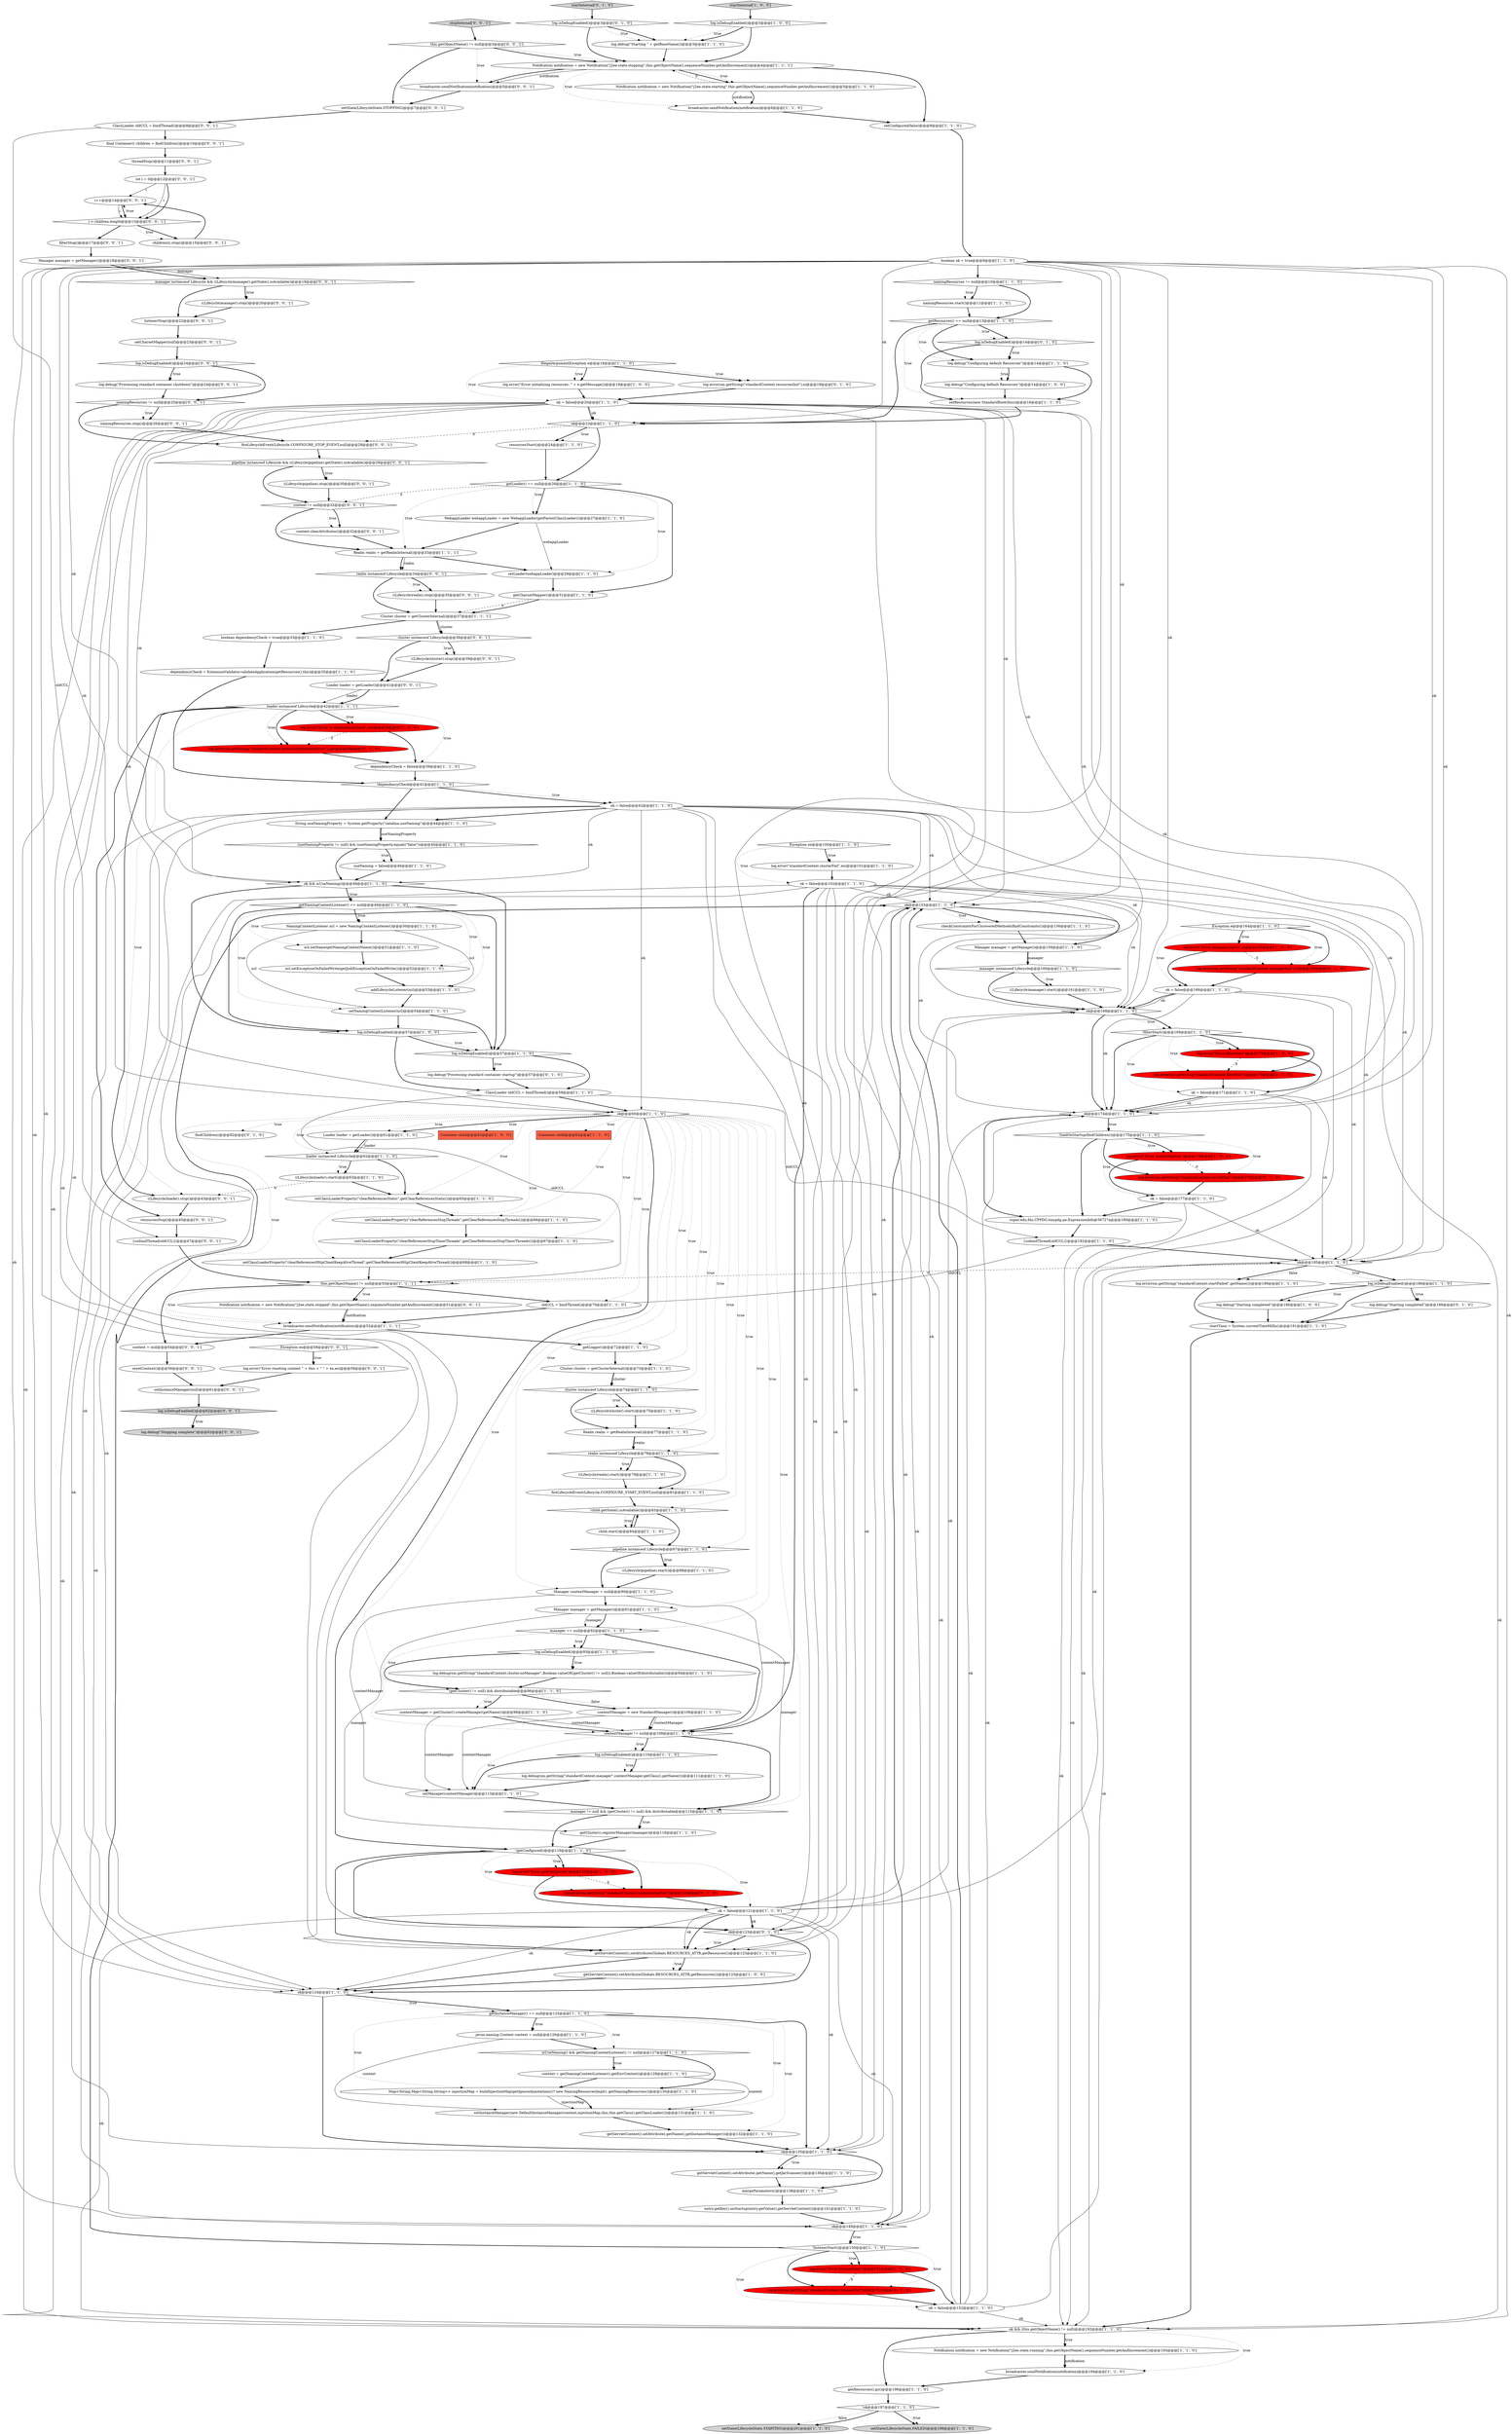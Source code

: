 digraph {
65 [style = filled, label = "log.debug(\"Starting \" + getBaseName())@@@3@@@['1', '1', '0']", fillcolor = white, shape = ellipse image = "AAA0AAABBB1BBB"];
113 [style = filled, label = "{unbindThread(oldCCL)}@@@182@@@['1', '1', '0']", fillcolor = white, shape = ellipse image = "AAA0AAABBB1BBB"];
126 [style = filled, label = "ok@@@155@@@['1', '1', '0']", fillcolor = white, shape = diamond image = "AAA0AAABBB1BBB"];
160 [style = filled, label = "context.clearAttributes()@@@32@@@['0', '0', '1']", fillcolor = white, shape = ellipse image = "AAA0AAABBB3BBB"];
186 [style = filled, label = "log.isDebugEnabled()@@@24@@@['0', '0', '1']", fillcolor = white, shape = diamond image = "AAA0AAABBB3BBB"];
129 [style = filled, label = "boolean ok = true@@@9@@@['1', '1', '0']", fillcolor = white, shape = ellipse image = "AAA0AAABBB1BBB"];
99 [style = filled, label = "ok@@@174@@@['1', '1', '0']", fillcolor = white, shape = diamond image = "AAA0AAABBB1BBB"];
100 [style = filled, label = "Notification notification = new Notification(\"j2ee.state.starting\",this.getObjectName(),sequenceNumber.getAndIncrement())@@@5@@@['1', '1', '0']", fillcolor = white, shape = ellipse image = "AAA0AAABBB1BBB"];
73 [style = filled, label = "ok = false@@@171@@@['1', '1', '0']", fillcolor = white, shape = ellipse image = "AAA0AAABBB1BBB"];
106 [style = filled, label = "log.debug(\"Starting completed\")@@@186@@@['1', '0', '0']", fillcolor = white, shape = ellipse image = "AAA0AAABBB1BBB"];
68 [style = filled, label = "Notification notification = new Notification(\"j2ee.state.stopping\",this.getObjectName(),sequenceNumber.getAndIncrement())@@@4@@@['1', '1', '1']", fillcolor = white, shape = ellipse image = "AAA0AAABBB1BBB"];
11 [style = filled, label = "((Lifecycle)cluster).start()@@@75@@@['1', '1', '0']", fillcolor = white, shape = ellipse image = "AAA0AAABBB1BBB"];
162 [style = filled, label = "fireLifecycleEvent(Lifecycle.CONFIGURE_STOP_EVENT,null)@@@28@@@['0', '0', '1']", fillcolor = white, shape = ellipse image = "AAA0AAABBB3BBB"];
62 [style = filled, label = "ClassLoader oldCCL = bindThread()@@@58@@@['1', '1', '0']", fillcolor = white, shape = ellipse image = "AAA0AAABBB1BBB"];
183 [style = filled, label = "log.debug(\"Processing standard container shutdown\")@@@24@@@['0', '0', '1']", fillcolor = white, shape = ellipse image = "AAA0AAABBB3BBB"];
96 [style = filled, label = "Manager manager = getManager()@@@91@@@['1', '1', '0']", fillcolor = white, shape = ellipse image = "AAA0AAABBB1BBB"];
61 [style = filled, label = "startInternal['1', '0', '0']", fillcolor = lightgray, shape = diamond image = "AAA0AAABBB1BBB"];
14 [style = filled, label = "log.error(\"Error getConfigured\")@@@120@@@['1', '0', '0']", fillcolor = red, shape = ellipse image = "AAA1AAABBB1BBB"];
119 [style = filled, label = "manager != null && (getCluster() != null) && distributable@@@115@@@['1', '1', '0']", fillcolor = white, shape = diamond image = "AAA0AAABBB1BBB"];
4 [style = filled, label = "String useNamingProperty = System.getProperty(\"catalina.useNaming\")@@@44@@@['1', '1', '0']", fillcolor = white, shape = ellipse image = "AAA0AAABBB1BBB"];
2 [style = filled, label = "((Lifecycle)manager).start()@@@161@@@['1', '1', '0']", fillcolor = white, shape = ellipse image = "AAA0AAABBB1BBB"];
31 [style = filled, label = "getInstanceManager() == null@@@125@@@['1', '1', '0']", fillcolor = white, shape = diamond image = "AAA0AAABBB1BBB"];
176 [style = filled, label = "log.isDebugEnabled()@@@62@@@['0', '0', '1']", fillcolor = lightgray, shape = diamond image = "AAA0AAABBB3BBB"];
16 [style = filled, label = "getResources() == null@@@13@@@['1', '1', '0']", fillcolor = white, shape = diamond image = "AAA0AAABBB1BBB"];
153 [style = filled, label = "children(i(.stop()@@@15@@@['0', '0', '1']", fillcolor = white, shape = ellipse image = "AAA0AAABBB3BBB"];
6 [style = filled, label = "getCharsetMapper()@@@31@@@['1', '1', '0']", fillcolor = white, shape = ellipse image = "AAA0AAABBB1BBB"];
47 [style = filled, label = "Container child@@@82@@@['1', '0', '0']", fillcolor = tomato, shape = box image = "AAA0AAABBB1BBB"];
164 [style = filled, label = "log.error(\"Error reseting context \" + this + \" \" + ex,ex)@@@59@@@['0', '0', '1']", fillcolor = white, shape = ellipse image = "AAA0AAABBB3BBB"];
184 [style = filled, label = "context != null@@@32@@@['0', '0', '1']", fillcolor = white, shape = diamond image = "AAA0AAABBB3BBB"];
28 [style = filled, label = "(getCluster() != null) && distributable@@@96@@@['1', '1', '0']", fillcolor = white, shape = diamond image = "AAA0AAABBB1BBB"];
67 [style = filled, label = "log.isDebugEnabled()@@@57@@@['1', '1', '0']", fillcolor = white, shape = diamond image = "AAA0AAABBB1BBB"];
120 [style = filled, label = "log.error(\"standardContext.clusterFail\",ex)@@@101@@@['1', '1', '0']", fillcolor = white, shape = ellipse image = "AAA0AAABBB1BBB"];
43 [style = filled, label = "context = getNamingContextListener().getEnvContext()@@@128@@@['1', '1', '0']", fillcolor = white, shape = ellipse image = "AAA0AAABBB1BBB"];
90 [style = filled, label = "super.edu.fdu.CPPDG.tinypdg.pe.ExpressionInfo@56727a@@@180@@@['1', '1', '0']", fillcolor = white, shape = ellipse image = "AAA0AAABBB1BBB"];
170 [style = filled, label = "i++@@@14@@@['0', '0', '1']", fillcolor = white, shape = ellipse image = "AAA0AAABBB3BBB"];
127 [style = filled, label = "((Lifecycle)realm).start()@@@79@@@['1', '1', '0']", fillcolor = white, shape = ellipse image = "AAA0AAABBB1BBB"];
134 [style = filled, label = "pipeline instanceof Lifecycle@@@87@@@['1', '1', '0']", fillcolor = white, shape = diamond image = "AAA0AAABBB1BBB"];
101 [style = filled, label = "!loadOnStartup(findChildren())@@@175@@@['1', '1', '0']", fillcolor = white, shape = diamond image = "AAA0AAABBB1BBB"];
108 [style = filled, label = "ncl.setExceptionOnFailedWrite(getJndiExceptionOnFailedWrite())@@@52@@@['1', '1', '0']", fillcolor = white, shape = ellipse image = "AAA0AAABBB1BBB"];
177 [style = filled, label = "int i = 0@@@12@@@['0', '0', '1']", fillcolor = white, shape = ellipse image = "AAA0AAABBB3BBB"];
150 [style = filled, label = "ok@@@123@@@['0', '1', '0']", fillcolor = white, shape = diamond image = "AAA0AAABBB2BBB"];
21 [style = filled, label = "boolean dependencyCheck = true@@@33@@@['1', '1', '0']", fillcolor = white, shape = ellipse image = "AAA0AAABBB1BBB"];
103 [style = filled, label = "log.error(sm.getString(\"standardContext.startFailed\",getName()))@@@189@@@['1', '1', '0']", fillcolor = white, shape = ellipse image = "AAA0AAABBB1BBB"];
66 [style = filled, label = "log.isDebugEnabled()@@@110@@@['1', '1', '0']", fillcolor = white, shape = diamond image = "AAA0AAABBB1BBB"];
72 [style = filled, label = "ok@@@135@@@['1', '1', '0']", fillcolor = white, shape = diamond image = "AAA0AAABBB1BBB"];
181 [style = filled, label = "((Lifecycle)loader).stop()@@@43@@@['0', '0', '1']", fillcolor = white, shape = ellipse image = "AAA0AAABBB3BBB"];
82 [style = filled, label = "contextManager = getCluster().createManager(getName())@@@98@@@['1', '1', '0']", fillcolor = white, shape = ellipse image = "AAA0AAABBB1BBB"];
37 [style = filled, label = "setConfigured(false)@@@8@@@['1', '1', '0']", fillcolor = white, shape = ellipse image = "AAA0AAABBB1BBB"];
175 [style = filled, label = "((Lifecycle)pipeline).stop()@@@30@@@['0', '0', '1']", fillcolor = white, shape = ellipse image = "AAA0AAABBB3BBB"];
60 [style = filled, label = "ok = false@@@121@@@['1', '1', '0']", fillcolor = white, shape = ellipse image = "AAA0AAABBB1BBB"];
111 [style = filled, label = "ok = false@@@166@@@['1', '1', '0']", fillcolor = white, shape = ellipse image = "AAA0AAABBB1BBB"];
140 [style = filled, label = "startInternal['0', '1', '0']", fillcolor = lightgray, shape = diamond image = "AAA0AAABBB2BBB"];
145 [style = filled, label = "log.error(sm.getString(\"standardContext.resourcesInit\"),e)@@@19@@@['0', '1', '0']", fillcolor = white, shape = ellipse image = "AAA0AAABBB2BBB"];
32 [style = filled, label = "broadcaster.sendNotification(notification)@@@52@@@['1', '1', '1']", fillcolor = white, shape = ellipse image = "AAA0AAABBB1BBB"];
123 [style = filled, label = "entry.getKey().onStartup(entry.getValue(),getServletContext())@@@141@@@['1', '1', '0']", fillcolor = white, shape = ellipse image = "AAA0AAABBB1BBB"];
38 [style = filled, label = "loader instanceof Lifecycle@@@62@@@['1', '1', '0']", fillcolor = white, shape = diamond image = "AAA0AAABBB1BBB"];
135 [style = filled, label = "ok@@@168@@@['1', '1', '0']", fillcolor = white, shape = diamond image = "AAA0AAABBB1BBB"];
33 [style = filled, label = "Cluster cluster = getClusterInternal()@@@37@@@['1', '1', '1']", fillcolor = white, shape = ellipse image = "AAA0AAABBB1BBB"];
102 [style = filled, label = "(useNamingProperty != null) && (useNamingProperty.equals(\"false\"))@@@45@@@['1', '1', '0']", fillcolor = white, shape = diamond image = "AAA0AAABBB1BBB"];
10 [style = filled, label = "dependencyCheck = false@@@39@@@['1', '1', '0']", fillcolor = white, shape = ellipse image = "AAA0AAABBB1BBB"];
146 [style = filled, label = "log.error(sm.getString(\"standardContext.managerFail\"),e)@@@165@@@['0', '1', '0']", fillcolor = red, shape = ellipse image = "AAA1AAABBB2BBB"];
178 [style = filled, label = "Notification notification = new Notification(\"j2ee.state.stopped\",this.getObjectName(),sequenceNumber.getAndIncrement())@@@51@@@['0', '0', '1']", fillcolor = white, shape = ellipse image = "AAA0AAABBB3BBB"];
12 [style = filled, label = "((Lifecycle)pipeline).start()@@@88@@@['1', '1', '0']", fillcolor = white, shape = ellipse image = "AAA0AAABBB1BBB"];
54 [style = filled, label = "Exception e@@@164@@@['1', '1', '0']", fillcolor = white, shape = diamond image = "AAA0AAABBB1BBB"];
122 [style = filled, label = "log.isDebugEnabled()@@@186@@@['1', '1', '0']", fillcolor = white, shape = diamond image = "AAA0AAABBB1BBB"];
192 [style = filled, label = "namingResources.stop()@@@26@@@['0', '0', '1']", fillcolor = white, shape = ellipse image = "AAA0AAABBB3BBB"];
51 [style = filled, label = "Container child@@@82@@@['1', '1', '0']", fillcolor = tomato, shape = box image = "AAA0AAABBB1BBB"];
180 [style = filled, label = "threadStop()@@@11@@@['0', '0', '1']", fillcolor = white, shape = ellipse image = "AAA0AAABBB3BBB"];
50 [style = filled, label = "setManager(contextManager)@@@113@@@['1', '1', '0']", fillcolor = white, shape = ellipse image = "AAA0AAABBB1BBB"];
71 [style = filled, label = "setInstanceManager(new DefaultInstanceManager(context,injectionMap,this,this.getClass().getClassLoader()))@@@131@@@['1', '1', '0']", fillcolor = white, shape = ellipse image = "AAA0AAABBB1BBB"];
88 [style = filled, label = "NamingContextListener ncl = new NamingContextListener()@@@50@@@['1', '1', '0']", fillcolor = white, shape = ellipse image = "AAA0AAABBB1BBB"];
187 [style = filled, label = "Manager manager = getManager()@@@18@@@['0', '0', '1']", fillcolor = white, shape = ellipse image = "AAA0AAABBB3BBB"];
77 [style = filled, label = "startTime = System.currentTimeMillis()@@@191@@@['1', '1', '0']", fillcolor = white, shape = ellipse image = "AAA0AAABBB1BBB"];
131 [style = filled, label = "ncl.setName(getNamingContextName())@@@51@@@['1', '1', '0']", fillcolor = white, shape = ellipse image = "AAA0AAABBB1BBB"];
116 [style = filled, label = "getResources().gc()@@@196@@@['1', '1', '0']", fillcolor = white, shape = ellipse image = "AAA0AAABBB1BBB"];
161 [style = filled, label = "resetContext()@@@56@@@['0', '0', '1']", fillcolor = white, shape = ellipse image = "AAA0AAABBB3BBB"];
75 [style = filled, label = "addLifecycleListener(ncl)@@@53@@@['1', '1', '0']", fillcolor = white, shape = ellipse image = "AAA0AAABBB1BBB"];
169 [style = filled, label = "Loader loader = getLoader()@@@41@@@['0', '0', '1']", fillcolor = white, shape = ellipse image = "AAA0AAABBB3BBB"];
156 [style = filled, label = "manager instanceof Lifecycle && ((Lifecycle)manager).getState().isAvailable()@@@19@@@['0', '0', '1']", fillcolor = white, shape = diamond image = "AAA0AAABBB3BBB"];
22 [style = filled, label = "child.start()@@@84@@@['1', '1', '0']", fillcolor = white, shape = ellipse image = "AAA0AAABBB1BBB"];
69 [style = filled, label = "!ok@@@197@@@['1', '1', '0']", fillcolor = white, shape = diamond image = "AAA0AAABBB1BBB"];
3 [style = filled, label = "log.error(\"Error filterStart\")@@@170@@@['1', '0', '0']", fillcolor = red, shape = ellipse image = "AAA1AAABBB1BBB"];
157 [style = filled, label = "resourcesStop()@@@45@@@['0', '0', '1']", fillcolor = white, shape = ellipse image = "AAA0AAABBB3BBB"];
64 [style = filled, label = "ok@@@149@@@['1', '1', '0']", fillcolor = white, shape = diamond image = "AAA0AAABBB1BBB"];
191 [style = filled, label = "setInstanceManager(null)@@@61@@@['0', '0', '1']", fillcolor = white, shape = ellipse image = "AAA0AAABBB3BBB"];
70 [style = filled, label = "setClassLoaderProperty(\"clearReferencesStopTimerThreads\",getClearReferencesStopTimerThreads())@@@67@@@['1', '1', '0']", fillcolor = white, shape = ellipse image = "AAA0AAABBB1BBB"];
168 [style = filled, label = "final Container(( children = findChildren()@@@10@@@['0', '0', '1']", fillcolor = white, shape = ellipse image = "AAA0AAABBB3BBB"];
125 [style = filled, label = "Map<String,Map<String,String>> injectionMap = buildInjectionMap(getIgnoreAnnotations()? new NamingResourcesImpl(): getNamingResources())@@@130@@@['1', '1', '0']", fillcolor = white, shape = ellipse image = "AAA0AAABBB1BBB"];
86 [style = filled, label = "log.error(\"Error loadOnStartup\")@@@176@@@['1', '0', '0']", fillcolor = red, shape = ellipse image = "AAA1AAABBB1BBB"];
189 [style = filled, label = "broadcaster.sendNotification(notification)@@@5@@@['0', '0', '1']", fillcolor = white, shape = ellipse image = "AAA0AAABBB3BBB"];
174 [style = filled, label = "pipeline instanceof Lifecycle && ((Lifecycle)pipeline).getState().isAvailable()@@@29@@@['0', '0', '1']", fillcolor = white, shape = diamond image = "AAA0AAABBB3BBB"];
78 [style = filled, label = "ok@@@60@@@['1', '1', '0']", fillcolor = white, shape = diamond image = "AAA0AAABBB1BBB"];
57 [style = filled, label = "namingResources.start()@@@11@@@['1', '1', '0']", fillcolor = white, shape = ellipse image = "AAA0AAABBB1BBB"];
46 [style = filled, label = "fireLifecycleEvent(Lifecycle.CONFIGURE_START_EVENT,null)@@@81@@@['1', '1', '0']", fillcolor = white, shape = ellipse image = "AAA0AAABBB1BBB"];
117 [style = filled, label = "broadcaster.sendNotification(notification)@@@194@@@['1', '1', '0']", fillcolor = white, shape = ellipse image = "AAA0AAABBB1BBB"];
114 [style = filled, label = "!child.getState().isAvailable()@@@83@@@['1', '1', '0']", fillcolor = white, shape = diamond image = "AAA0AAABBB1BBB"];
166 [style = filled, label = "filterStop()@@@17@@@['0', '0', '1']", fillcolor = white, shape = ellipse image = "AAA0AAABBB3BBB"];
107 [style = filled, label = "ok@@@23@@@['1', '1', '0']", fillcolor = white, shape = diamond image = "AAA0AAABBB1BBB"];
144 [style = filled, label = "log.isDebugEnabled()@@@3@@@['0', '1', '0']", fillcolor = white, shape = diamond image = "AAA0AAABBB2BBB"];
41 [style = filled, label = "setNamingContextListener(ncl)@@@54@@@['1', '1', '0']", fillcolor = white, shape = ellipse image = "AAA0AAABBB1BBB"];
171 [style = filled, label = "ClassLoader oldCCL = bindThread()@@@8@@@['0', '0', '1']", fillcolor = white, shape = ellipse image = "AAA0AAABBB3BBB"];
138 [style = filled, label = "log.error(sm.getString(\"standardContext.listenerFail\"))@@@151@@@['0', '1', '0']", fillcolor = red, shape = ellipse image = "AAA1AAABBB2BBB"];
26 [style = filled, label = "manager instanceof Lifecycle@@@160@@@['1', '1', '0']", fillcolor = white, shape = diamond image = "AAA0AAABBB1BBB"];
130 [style = filled, label = "log.debug(\"Configuring default Resources\")@@@14@@@['1', '1', '0']", fillcolor = white, shape = ellipse image = "AAA0AAABBB1BBB"];
30 [style = filled, label = "getLoader() == null@@@26@@@['1', '1', '0']", fillcolor = white, shape = diamond image = "AAA0AAABBB1BBB"];
45 [style = filled, label = "!filterStart()@@@169@@@['1', '1', '0']", fillcolor = white, shape = diamond image = "AAA0AAABBB1BBB"];
87 [style = filled, label = "loader instanceof Lifecycle@@@42@@@['1', '1', '1']", fillcolor = white, shape = diamond image = "AAA0AAABBB1BBB"];
155 [style = filled, label = "Exception ex@@@58@@@['0', '0', '1']", fillcolor = white, shape = diamond image = "AAA0AAABBB3BBB"];
141 [style = filled, label = "log.debug(\"Starting completed\")@@@186@@@['0', '1', '0']", fillcolor = white, shape = ellipse image = "AAA0AAABBB2BBB"];
8 [style = filled, label = "namingResources != null@@@10@@@['1', '1', '0']", fillcolor = white, shape = diamond image = "AAA0AAABBB1BBB"];
19 [style = filled, label = "WebappLoader webappLoader = new WebappLoader(getParentClassLoader())@@@27@@@['1', '1', '0']", fillcolor = white, shape = ellipse image = "AAA0AAABBB1BBB"];
5 [style = filled, label = "broadcaster.sendNotification(notification)@@@6@@@['1', '1', '0']", fillcolor = white, shape = ellipse image = "AAA0AAABBB1BBB"];
154 [style = filled, label = "((Lifecycle)manager).stop()@@@20@@@['0', '0', '1']", fillcolor = white, shape = ellipse image = "AAA0AAABBB3BBB"];
97 [style = filled, label = "resourcesStart()@@@24@@@['1', '1', '0']", fillcolor = white, shape = ellipse image = "AAA0AAABBB1BBB"];
52 [style = filled, label = "setLoader(webappLoader)@@@29@@@['1', '1', '0']", fillcolor = white, shape = ellipse image = "AAA0AAABBB1BBB"];
132 [style = filled, label = "setClassLoaderProperty(\"clearReferencesStatic\",getClearReferencesStatic())@@@65@@@['1', '1', '0']", fillcolor = white, shape = ellipse image = "AAA0AAABBB1BBB"];
159 [style = filled, label = "((Lifecycle)realm).stop()@@@35@@@['0', '0', '1']", fillcolor = white, shape = ellipse image = "AAA0AAABBB3BBB"];
124 [style = filled, label = "setState(LifecycleState.STARTING)@@@201@@@['1', '1', '0']", fillcolor = lightgray, shape = ellipse image = "AAA0AAABBB1BBB"];
147 [style = filled, label = "log.error(sm.getString(\"standardContext.filterFail\"))@@@170@@@['0', '1', '0']", fillcolor = red, shape = ellipse image = "AAA1AAABBB2BBB"];
13 [style = filled, label = "log.debug(sm.getString(\"standardContext.manager\",contextManager.getClass().getName()))@@@111@@@['1', '1', '0']", fillcolor = white, shape = ellipse image = "AAA0AAABBB1BBB"];
17 [style = filled, label = "log.isDebugEnabled()@@@57@@@['1', '0', '0']", fillcolor = white, shape = diamond image = "AAA0AAABBB1BBB"];
9 [style = filled, label = "setClassLoaderProperty(\"clearReferencesStopThreads\",getClearReferencesStopThreads())@@@66@@@['1', '1', '0']", fillcolor = white, shape = ellipse image = "AAA0AAABBB1BBB"];
165 [style = filled, label = "cluster instanceof Lifecycle@@@38@@@['0', '0', '1']", fillcolor = white, shape = diamond image = "AAA0AAABBB3BBB"];
105 [style = filled, label = "Notification notification = new Notification(\"j2ee.state.running\",this.getObjectName(),sequenceNumber.getAndIncrement())@@@193@@@['1', '1', '0']", fillcolor = white, shape = ellipse image = "AAA0AAABBB1BBB"];
34 [style = filled, label = "getServletContext().setAttribute(Globals.RESOURCES_ATTR,getResources())@@@123@@@['1', '1', '0']", fillcolor = white, shape = ellipse image = "AAA0AAABBB1BBB"];
81 [style = filled, label = "getNamingContextListener() == null@@@49@@@['1', '1', '0']", fillcolor = white, shape = diamond image = "AAA0AAABBB1BBB"];
85 [style = filled, label = "log.isDebugEnabled()@@@93@@@['1', '1', '0']", fillcolor = white, shape = diamond image = "AAA0AAABBB1BBB"];
109 [style = filled, label = "ok@@@124@@@['1', '1', '0']", fillcolor = white, shape = diamond image = "AAA0AAABBB1BBB"];
167 [style = filled, label = "this.getObjectName() != null@@@3@@@['0', '0', '1']", fillcolor = white, shape = diamond image = "AAA0AAABBB3BBB"];
179 [style = filled, label = "setState(LifecycleState.STOPPING)@@@7@@@['0', '0', '1']", fillcolor = white, shape = ellipse image = "AAA0AAABBB3BBB"];
172 [style = filled, label = "stopInternal['0', '0', '1']", fillcolor = lightgray, shape = diamond image = "AAA0AAABBB3BBB"];
63 [style = filled, label = "!dependencyCheck@@@41@@@['1', '1', '0']", fillcolor = white, shape = diamond image = "AAA0AAABBB1BBB"];
118 [style = filled, label = "cluster instanceof Lifecycle@@@74@@@['1', '1', '0']", fillcolor = white, shape = diamond image = "AAA0AAABBB1BBB"];
133 [style = filled, label = "contextManager != null@@@109@@@['1', '1', '0']", fillcolor = white, shape = diamond image = "AAA0AAABBB1BBB"];
36 [style = filled, label = "Exception ex@@@100@@@['1', '1', '0']", fillcolor = white, shape = diamond image = "AAA0AAABBB1BBB"];
58 [style = filled, label = "log.error(\"Error in dependencyCheck\",ioe)@@@38@@@['1', '0', '0']", fillcolor = red, shape = ellipse image = "AAA1AAABBB1BBB"];
104 [style = filled, label = "!getConfigured()@@@119@@@['1', '1', '0']", fillcolor = white, shape = diamond image = "AAA0AAABBB1BBB"];
49 [style = filled, label = "ok@@@185@@@['1', '1', '0']", fillcolor = white, shape = diamond image = "AAA0AAABBB1BBB"];
74 [style = filled, label = "log.error(\"Error initializing resources: \" + e.getMessage())@@@19@@@['1', '0', '0']", fillcolor = white, shape = ellipse image = "AAA0AAABBB1BBB"];
27 [style = filled, label = "IllegalArgumentException e@@@18@@@['1', '1', '0']", fillcolor = white, shape = diamond image = "AAA0AAABBB1BBB"];
121 [style = filled, label = "checkConstraintsForUncoveredMethods(findConstraints())@@@156@@@['1', '1', '0']", fillcolor = white, shape = ellipse image = "AAA0AAABBB1BBB"];
173 [style = filled, label = "namingResources != null@@@25@@@['0', '0', '1']", fillcolor = white, shape = diamond image = "AAA0AAABBB3BBB"];
42 [style = filled, label = "ok && isUseNaming()@@@48@@@['1', '1', '0']", fillcolor = white, shape = diamond image = "AAA0AAABBB1BBB"];
91 [style = filled, label = "javax.naming.Context context = null@@@126@@@['1', '1', '0']", fillcolor = white, shape = ellipse image = "AAA0AAABBB1BBB"];
20 [style = filled, label = "mergeParameters()@@@138@@@['1', '1', '0']", fillcolor = white, shape = ellipse image = "AAA0AAABBB1BBB"];
7 [style = filled, label = "setResources(new StandardRoot(this))@@@16@@@['1', '1', '0']", fillcolor = white, shape = ellipse image = "AAA0AAABBB1BBB"];
39 [style = filled, label = "getServletContext().setAttribute(.getName(),getJarScanner())@@@136@@@['1', '1', '0']", fillcolor = white, shape = ellipse image = "AAA0AAABBB1BBB"];
53 [style = filled, label = "isUseNaming() && getNamingContextListener() != null@@@127@@@['1', '1', '0']", fillcolor = white, shape = diamond image = "AAA0AAABBB1BBB"];
142 [style = filled, label = "log.error(sm.getString(\"standardContext.servletFail\"))@@@176@@@['0', '1', '0']", fillcolor = red, shape = ellipse image = "AAA1AAABBB2BBB"];
79 [style = filled, label = "getCluster().registerManager(manager)@@@116@@@['1', '1', '0']", fillcolor = white, shape = ellipse image = "AAA0AAABBB1BBB"];
139 [style = filled, label = "log.error(sm.getString(\"standardContext.configurationFail\"))@@@120@@@['0', '1', '0']", fillcolor = red, shape = ellipse image = "AAA1AAABBB2BBB"];
0 [style = filled, label = "Realm realm = getRealmInternal()@@@77@@@['1', '1', '0']", fillcolor = white, shape = ellipse image = "AAA0AAABBB1BBB"];
24 [style = filled, label = "useNaming = false@@@46@@@['1', '1', '0']", fillcolor = white, shape = ellipse image = "AAA0AAABBB1BBB"];
128 [style = filled, label = "Manager contextManager = null@@@90@@@['1', '1', '0']", fillcolor = white, shape = ellipse image = "AAA0AAABBB1BBB"];
163 [style = filled, label = "realm instanceof Lifecycle@@@34@@@['0', '0', '1']", fillcolor = white, shape = diamond image = "AAA0AAABBB3BBB"];
55 [style = filled, label = "Realm realm = getRealmInternal()@@@33@@@['1', '1', '1']", fillcolor = white, shape = ellipse image = "AAA0AAABBB1BBB"];
137 [style = filled, label = "getServletContext().setAttribute(.getName(),getInstanceManager())@@@132@@@['1', '1', '0']", fillcolor = white, shape = ellipse image = "AAA0AAABBB1BBB"];
151 [style = filled, label = "log.error(sm.getString(\"standardContext.extensionValidationError\"),ioe)@@@38@@@['0', '1', '0']", fillcolor = red, shape = ellipse image = "AAA1AAABBB2BBB"];
110 [style = filled, label = "manager == null@@@92@@@['1', '1', '0']", fillcolor = white, shape = diamond image = "AAA0AAABBB1BBB"];
59 [style = filled, label = "oldCCL = bindThread()@@@70@@@['1', '1', '0']", fillcolor = white, shape = ellipse image = "AAA0AAABBB1BBB"];
185 [style = filled, label = "((Lifecycle)cluster).stop()@@@39@@@['0', '0', '1']", fillcolor = white, shape = ellipse image = "AAA0AAABBB3BBB"];
80 [style = filled, label = "!listenerStart()@@@150@@@['1', '1', '0']", fillcolor = white, shape = diamond image = "AAA0AAABBB1BBB"];
158 [style = filled, label = "listenerStop()@@@22@@@['0', '0', '1']", fillcolor = white, shape = ellipse image = "AAA0AAABBB3BBB"];
93 [style = filled, label = "log.debug(sm.getString(\"standardContext.cluster.noManager\",Boolean.valueOf((getCluster() != null)),Boolean.valueOf(distributable)))@@@94@@@['1', '1', '0']", fillcolor = white, shape = ellipse image = "AAA0AAABBB1BBB"];
148 [style = filled, label = "log.debug(\"Processing standard container startup\")@@@57@@@['0', '1', '0']", fillcolor = white, shape = ellipse image = "AAA0AAABBB2BBB"];
112 [style = filled, label = "ok = false@@@177@@@['1', '1', '0']", fillcolor = white, shape = ellipse image = "AAA0AAABBB1BBB"];
188 [style = filled, label = "log.debug(\"Stopping complete\")@@@62@@@['0', '0', '1']", fillcolor = lightgray, shape = ellipse image = "AAA0AAABBB3BBB"];
1 [style = filled, label = "log.error(\"Error listenerStart\")@@@151@@@['1', '0', '0']", fillcolor = red, shape = ellipse image = "AAA1AAABBB1BBB"];
193 [style = filled, label = "context = null@@@54@@@['0', '0', '1']", fillcolor = white, shape = ellipse image = "AAA0AAABBB3BBB"];
92 [style = filled, label = "ok = false@@@42@@@['1', '1', '0']", fillcolor = white, shape = ellipse image = "AAA0AAABBB1BBB"];
182 [style = filled, label = "i < children.length@@@13@@@['0', '0', '1']", fillcolor = white, shape = diamond image = "AAA0AAABBB3BBB"];
95 [style = filled, label = "ok = false@@@20@@@['1', '1', '0']", fillcolor = white, shape = ellipse image = "AAA0AAABBB1BBB"];
48 [style = filled, label = "log.error(\"Error manager.start()\",e)@@@165@@@['1', '0', '0']", fillcolor = red, shape = ellipse image = "AAA1AAABBB1BBB"];
44 [style = filled, label = "setClassLoaderProperty(\"clearReferencesHttpClientKeepAliveThread\",getClearReferencesHttpClientKeepAliveThread())@@@68@@@['1', '1', '0']", fillcolor = white, shape = ellipse image = "AAA0AAABBB1BBB"];
83 [style = filled, label = "getLogger()@@@72@@@['1', '1', '0']", fillcolor = white, shape = ellipse image = "AAA0AAABBB1BBB"];
136 [style = filled, label = "contextManager = new StandardManager()@@@106@@@['1', '1', '0']", fillcolor = white, shape = ellipse image = "AAA0AAABBB1BBB"];
15 [style = filled, label = "ok = false@@@102@@@['1', '1', '0']", fillcolor = white, shape = ellipse image = "AAA0AAABBB1BBB"];
56 [style = filled, label = "log.debug(\"Configuring default Resources\")@@@14@@@['1', '0', '0']", fillcolor = white, shape = ellipse image = "AAA0AAABBB1BBB"];
35 [style = filled, label = "log.isDebugEnabled()@@@3@@@['1', '0', '0']", fillcolor = white, shape = diamond image = "AAA0AAABBB1BBB"];
23 [style = filled, label = "getServletContext().setAttribute(Globals.RESOURCES_ATTR,getResources())@@@123@@@['1', '0', '0']", fillcolor = white, shape = ellipse image = "AAA0AAABBB1BBB"];
98 [style = filled, label = "Manager manager = getManager()@@@159@@@['1', '1', '0']", fillcolor = white, shape = ellipse image = "AAA0AAABBB1BBB"];
143 [style = filled, label = "log.isDebugEnabled()@@@14@@@['0', '1', '0']", fillcolor = white, shape = diamond image = "AAA0AAABBB2BBB"];
29 [style = filled, label = "Cluster cluster = getClusterInternal()@@@73@@@['1', '1', '0']", fillcolor = white, shape = ellipse image = "AAA0AAABBB1BBB"];
89 [style = filled, label = "realm instanceof Lifecycle@@@78@@@['1', '1', '0']", fillcolor = white, shape = diamond image = "AAA0AAABBB1BBB"];
84 [style = filled, label = "ok = false@@@152@@@['1', '1', '0']", fillcolor = white, shape = ellipse image = "AAA0AAABBB1BBB"];
94 [style = filled, label = "setState(LifecycleState.FAILED)@@@198@@@['1', '1', '0']", fillcolor = lightgray, shape = ellipse image = "AAA0AAABBB1BBB"];
190 [style = filled, label = "setCharsetMapper(null)@@@23@@@['0', '0', '1']", fillcolor = white, shape = ellipse image = "AAA0AAABBB3BBB"];
149 [style = filled, label = "findChildren()@@@82@@@['0', '1', '0']", fillcolor = white, shape = ellipse image = "AAA0AAABBB2BBB"];
18 [style = filled, label = "Loader loader = getLoader()@@@61@@@['1', '1', '0']", fillcolor = white, shape = ellipse image = "AAA0AAABBB1BBB"];
40 [style = filled, label = "ok && (this.getObjectName() != null)@@@192@@@['1', '1', '0']", fillcolor = white, shape = diamond image = "AAA0AAABBB1BBB"];
115 [style = filled, label = "dependencyCheck = ExtensionValidator.validateApplication(getResources(),this)@@@35@@@['1', '1', '0']", fillcolor = white, shape = ellipse image = "AAA0AAABBB1BBB"];
76 [style = filled, label = "this.getObjectName() != null@@@50@@@['1', '1', '1']", fillcolor = white, shape = diamond image = "AAA0AAABBB1BBB"];
25 [style = filled, label = "((Lifecycle)loader).start()@@@63@@@['1', '1', '0']", fillcolor = white, shape = ellipse image = "AAA0AAABBB1BBB"];
152 [style = filled, label = "{unbindThread(oldCCL)}@@@47@@@['0', '0', '1']", fillcolor = white, shape = ellipse image = "AAA0AAABBB3BBB"];
76->193 [style = bold, label=""];
81->17 [style = bold, label=""];
143->130 [style = dotted, label="true"];
84->135 [style = solid, label="ok"];
69->124 [style = dotted, label="false"];
80->138 [style = bold, label=""];
92->40 [style = solid, label="ok"];
16->107 [style = bold, label=""];
109->31 [style = bold, label=""];
102->42 [style = bold, label=""];
190->186 [style = bold, label=""];
42->81 [style = dotted, label="true"];
65->68 [style = bold, label=""];
41->67 [style = bold, label=""];
95->150 [style = solid, label="ok"];
57->16 [style = bold, label=""];
28->82 [style = dotted, label="true"];
163->33 [style = bold, label=""];
42->67 [style = bold, label=""];
165->169 [style = bold, label=""];
147->73 [style = bold, label=""];
85->93 [style = dotted, label="true"];
133->66 [style = bold, label=""];
78->47 [style = dotted, label="true"];
104->60 [style = dotted, label="true"];
2->135 [style = bold, label=""];
77->40 [style = bold, label=""];
78->59 [style = dotted, label="true"];
60->99 [style = solid, label="ok"];
78->89 [style = dotted, label="true"];
59->32 [style = bold, label=""];
43->71 [style = solid, label="context"];
78->119 [style = dotted, label="true"];
4->102 [style = bold, label=""];
73->99 [style = bold, label=""];
136->133 [style = solid, label="contextManager"];
22->114 [style = bold, label=""];
136->133 [style = bold, label=""];
187->156 [style = solid, label="manager"];
129->34 [style = solid, label="ok"];
118->0 [style = bold, label=""];
98->26 [style = solid, label="manager"];
44->76 [style = bold, label=""];
118->11 [style = bold, label=""];
84->40 [style = solid, label="ok"];
137->72 [style = bold, label=""];
96->119 [style = solid, label="manager"];
95->126 [style = solid, label="ok"];
113->49 [style = bold, label=""];
26->135 [style = bold, label=""];
138->84 [style = bold, label=""];
125->71 [style = solid, label="injectionMap"];
82->50 [style = solid, label="contextManager"];
129->99 [style = solid, label="ok"];
111->40 [style = solid, label="ok"];
119->79 [style = dotted, label="true"];
110->85 [style = bold, label=""];
60->72 [style = solid, label="ok"];
48->111 [style = bold, label=""];
78->70 [style = dotted, label="true"];
133->66 [style = dotted, label="true"];
42->81 [style = bold, label=""];
78->29 [style = dotted, label="true"];
110->85 [style = dotted, label="true"];
176->188 [style = dotted, label="true"];
129->40 [style = solid, label="ok"];
150->34 [style = bold, label=""];
87->58 [style = bold, label=""];
13->50 [style = bold, label=""];
134->12 [style = bold, label=""];
58->10 [style = bold, label=""];
60->34 [style = solid, label="ok"];
54->146 [style = bold, label=""];
52->6 [style = bold, label=""];
163->159 [style = bold, label=""];
60->135 [style = solid, label="ok"];
15->133 [style = bold, label=""];
48->146 [style = dashed, label="0"];
115->63 [style = bold, label=""];
114->134 [style = bold, label=""];
63->4 [style = bold, label=""];
160->55 [style = bold, label=""];
130->7 [style = bold, label=""];
60->109 [style = solid, label="ok"];
140->144 [style = bold, label=""];
92->109 [style = solid, label="ok"];
92->135 [style = solid, label="ok"];
12->128 [style = bold, label=""];
102->24 [style = dotted, label="true"];
135->45 [style = dotted, label="true"];
129->64 [style = solid, label="ok"];
45->99 [style = bold, label=""];
129->42 [style = solid, label="ok"];
90->113 [style = bold, label=""];
102->24 [style = bold, label=""];
92->72 [style = solid, label="ok"];
60->34 [style = bold, label=""];
107->97 [style = bold, label=""];
142->112 [style = bold, label=""];
179->171 [style = bold, label=""];
173->192 [style = bold, label=""];
178->32 [style = solid, label="notification"];
107->97 [style = dotted, label="true"];
15->72 [style = solid, label="ok"];
92->78 [style = solid, label="ok"];
122->141 [style = dotted, label="true"];
95->107 [style = bold, label=""];
60->150 [style = solid, label="ok"];
81->88 [style = dotted, label="true"];
180->177 [style = bold, label=""];
122->106 [style = dotted, label="true"];
19->55 [style = bold, label=""];
107->162 [style = dashed, label="0"];
37->129 [style = bold, label=""];
104->139 [style = bold, label=""];
25->181 [style = dashed, label="0"];
30->55 [style = dotted, label="true"];
33->165 [style = solid, label="cluster"];
70->44 [style = bold, label=""];
27->145 [style = bold, label=""];
34->23 [style = dotted, label="true"];
9->70 [style = bold, label=""];
191->176 [style = bold, label=""];
31->71 [style = dotted, label="true"];
31->137 [style = dotted, label="true"];
30->184 [style = dashed, label="0"];
16->143 [style = bold, label=""];
81->108 [style = dotted, label="true"];
144->65 [style = bold, label=""];
101->86 [style = dotted, label="true"];
66->50 [style = bold, label=""];
129->107 [style = solid, label="ok"];
133->50 [style = dotted, label="true"];
78->32 [style = dotted, label="true"];
25->132 [style = bold, label=""];
15->135 [style = solid, label="ok"];
31->53 [style = dotted, label="true"];
162->174 [style = bold, label=""];
19->52 [style = solid, label="webappLoader"];
87->151 [style = bold, label=""];
126->98 [style = bold, label=""];
28->136 [style = dotted, label="false"];
73->40 [style = solid, label="ok"];
27->74 [style = bold, label=""];
5->37 [style = bold, label=""];
106->77 [style = bold, label=""];
78->96 [style = dotted, label="true"];
18->38 [style = bold, label=""];
110->133 [style = bold, label=""];
15->64 [style = solid, label="ok"];
45->3 [style = dotted, label="true"];
78->51 [style = dotted, label="true"];
34->109 [style = bold, label=""];
139->60 [style = bold, label=""];
128->50 [style = solid, label="contextManager"];
122->106 [style = bold, label=""];
78->46 [style = dotted, label="true"];
30->19 [style = dotted, label="true"];
86->142 [style = dashed, label="0"];
14->60 [style = bold, label=""];
49->122 [style = bold, label=""];
105->117 [style = bold, label=""];
192->162 [style = bold, label=""];
0->89 [style = bold, label=""];
6->33 [style = dashed, label="0"];
84->126 [style = solid, label="ok"];
78->83 [style = dotted, label="true"];
31->91 [style = dotted, label="true"];
22->134 [style = bold, label=""];
112->49 [style = solid, label="ok"];
62->78 [style = bold, label=""];
40->117 [style = dotted, label="true"];
38->25 [style = bold, label=""];
101->86 [style = bold, label=""];
172->167 [style = bold, label=""];
39->20 [style = bold, label=""];
99->101 [style = dotted, label="true"];
187->156 [style = bold, label=""];
156->154 [style = dotted, label="true"];
135->99 [style = bold, label=""];
55->163 [style = bold, label=""];
64->126 [style = bold, label=""];
78->149 [style = dotted, label="true"];
78->110 [style = dotted, label="true"];
151->10 [style = bold, label=""];
101->90 [style = bold, label=""];
87->181 [style = bold, label=""];
118->11 [style = dotted, label="true"];
144->68 [style = bold, label=""];
170->182 [style = solid, label="i"];
79->104 [style = bold, label=""];
38->25 [style = dotted, label="true"];
131->108 [style = bold, label=""];
68->189 [style = bold, label=""];
181->157 [style = bold, label=""];
15->40 [style = solid, label="ok"];
20->123 [style = bold, label=""];
158->190 [style = bold, label=""];
74->95 [style = bold, label=""];
155->164 [style = bold, label=""];
68->189 [style = solid, label="notification"];
36->120 [style = bold, label=""];
128->133 [style = solid, label="contextManager"];
173->162 [style = bold, label=""];
156->154 [style = bold, label=""];
126->121 [style = bold, label=""];
159->33 [style = bold, label=""];
76->178 [style = bold, label=""];
182->170 [style = dotted, label="true"];
134->128 [style = bold, label=""];
24->42 [style = bold, label=""];
50->119 [style = bold, label=""];
80->84 [style = dotted, label="true"];
130->56 [style = dotted, label="true"];
71->137 [style = bold, label=""];
42->17 [style = bold, label=""];
31->125 [style = dotted, label="true"];
88->131 [style = bold, label=""];
136->50 [style = solid, label="contextManager"];
54->48 [style = bold, label=""];
68->37 [style = bold, label=""];
156->158 [style = bold, label=""];
141->77 [style = bold, label=""];
80->126 [style = bold, label=""];
81->75 [style = dotted, label="true"];
78->133 [style = dotted, label="true"];
82->133 [style = bold, label=""];
88->75 [style = solid, label="ncl"];
35->65 [style = dotted, label="true"];
46->114 [style = bold, label=""];
95->99 [style = solid, label="ok"];
67->62 [style = bold, label=""];
112->90 [style = bold, label=""];
60->150 [style = bold, label=""];
91->71 [style = solid, label="context"];
167->68 [style = bold, label=""];
86->112 [style = bold, label=""];
92->34 [style = solid, label="ok"];
100->5 [style = bold, label=""];
129->8 [style = bold, label=""];
87->181 [style = dotted, label="true"];
112->40 [style = solid, label="ok"];
60->64 [style = solid, label="ok"];
27->74 [style = dotted, label="true"];
109->72 [style = bold, label=""];
101->142 [style = bold, label=""];
177->182 [style = solid, label="i"];
89->127 [style = dotted, label="true"];
174->175 [style = dotted, label="true"];
129->49 [style = solid, label="ok"];
45->147 [style = dotted, label="true"];
15->126 [style = solid, label="ok"];
129->109 [style = solid, label="ok"];
95->135 [style = solid, label="ok"];
96->110 [style = bold, label=""];
130->56 [style = bold, label=""];
3->73 [style = bold, label=""];
177->170 [style = solid, label="i"];
32->83 [style = bold, label=""];
88->41 [style = solid, label="ncl"];
92->99 [style = solid, label="ok"];
72->39 [style = dotted, label="true"];
84->49 [style = solid, label="ok"];
69->124 [style = bold, label=""];
104->14 [style = dotted, label="true"];
60->40 [style = solid, label="ok"];
129->126 [style = solid, label="ok"];
56->7 [style = bold, label=""];
53->43 [style = dotted, label="true"];
45->147 [style = bold, label=""];
8->57 [style = bold, label=""];
91->53 [style = bold, label=""];
87->151 [style = dotted, label="true"];
150->34 [style = dotted, label="true"];
16->130 [style = dotted, label="true"];
67->148 [style = dotted, label="true"];
27->95 [style = dotted, label="true"];
154->158 [style = bold, label=""];
95->107 [style = solid, label="ok"];
114->22 [style = dotted, label="true"];
153->170 [style = bold, label=""];
104->14 [style = bold, label=""];
72->39 [style = bold, label=""];
60->49 [style = solid, label="ok"];
167->68 [style = dotted, label="true"];
98->26 [style = bold, label=""];
184->55 [style = bold, label=""];
168->180 [style = bold, label=""];
66->13 [style = dotted, label="true"];
17->62 [style = bold, label=""];
58->151 [style = dashed, label="0"];
152->76 [style = bold, label=""];
92->49 [style = solid, label="ok"];
78->76 [style = dotted, label="true"];
87->10 [style = dotted, label="true"];
78->128 [style = dotted, label="true"];
29->118 [style = bold, label=""];
184->160 [style = dotted, label="true"];
92->150 [style = solid, label="ok"];
40->116 [style = bold, label=""];
129->135 [style = solid, label="ok"];
105->117 [style = solid, label="notification"];
134->12 [style = dotted, label="true"];
84->99 [style = solid, label="ok"];
78->18 [style = dotted, label="true"];
114->22 [style = bold, label=""];
78->0 [style = dotted, label="true"];
157->152 [style = bold, label=""];
129->72 [style = solid, label="ok"];
186->183 [style = bold, label=""];
126->121 [style = dotted, label="true"];
171->152 [style = solid, label="oldCCL"];
64->80 [style = dotted, label="true"];
16->143 [style = dotted, label="true"];
43->125 [style = bold, label=""];
127->46 [style = bold, label=""];
133->119 [style = bold, label=""];
175->184 [style = bold, label=""];
73->99 [style = solid, label="ok"];
143->7 [style = bold, label=""];
119->79 [style = bold, label=""];
6->33 [style = bold, label=""];
59->113 [style = solid, label="oldCCL"];
73->49 [style = solid, label="ok"];
78->104 [style = bold, label=""];
171->168 [style = bold, label=""];
34->23 [style = bold, label=""];
67->148 [style = bold, label=""];
55->52 [style = bold, label=""];
95->64 [style = solid, label="ok"];
78->38 [style = dotted, label="true"];
101->112 [style = dotted, label="true"];
45->73 [style = dotted, label="true"];
174->184 [style = bold, label=""];
108->75 [style = bold, label=""];
30->52 [style = dotted, label="true"];
80->1 [style = dotted, label="true"];
31->72 [style = bold, label=""];
15->49 [style = solid, label="ok"];
61->35 [style = bold, label=""];
15->34 [style = solid, label="ok"];
186->183 [style = dotted, label="true"];
1->84 [style = bold, label=""];
45->3 [style = bold, label=""];
76->32 [style = dotted, label="true"];
95->40 [style = solid, label="ok"];
167->189 [style = dotted, label="true"];
95->42 [style = solid, label="ok"];
182->153 [style = bold, label=""];
101->142 [style = dotted, label="true"];
117->116 [style = bold, label=""];
182->153 [style = dotted, label="true"];
93->28 [style = bold, label=""];
103->77 [style = bold, label=""];
81->88 [style = bold, label=""];
40->105 [style = dotted, label="true"];
26->2 [style = bold, label=""];
35->65 [style = bold, label=""];
36->120 [style = dotted, label="true"];
68->100 [style = bold, label=""];
92->4 [style = bold, label=""];
78->114 [style = dotted, label="true"];
49->76 [style = dashed, label="0"];
161->191 [style = bold, label=""];
62->76 [style = solid, label="oldCCL"];
85->28 [style = bold, label=""];
80->1 [style = bold, label=""];
95->78 [style = solid, label="ok"];
183->173 [style = bold, label=""];
163->159 [style = dotted, label="true"];
28->82 [style = bold, label=""];
54->146 [style = dotted, label="true"];
33->21 [style = bold, label=""];
78->118 [style = dotted, label="true"];
75->41 [style = bold, label=""];
189->179 [style = bold, label=""];
186->173 [style = bold, label=""];
54->111 [style = dotted, label="true"];
68->5 [style = dotted, label="true"];
128->96 [style = bold, label=""];
8->16 [style = bold, label=""];
64->80 [style = bold, label=""];
17->67 [style = dotted, label="true"];
87->58 [style = dotted, label="true"];
15->99 [style = solid, label="ok"];
116->69 [style = bold, label=""];
31->91 [style = bold, label=""];
84->126 [style = bold, label=""];
15->150 [style = solid, label="ok"];
14->139 [style = dashed, label="0"];
143->130 [style = bold, label=""];
30->6 [style = bold, label=""];
87->157 [style = bold, label=""];
78->9 [style = dotted, label="true"];
155->164 [style = dotted, label="true"];
16->7 [style = dotted, label="true"];
129->150 [style = solid, label="ok"];
53->125 [style = bold, label=""];
92->64 [style = solid, label="ok"];
95->109 [style = solid, label="ok"];
40->105 [style = bold, label=""];
110->28 [style = dotted, label="true"];
89->46 [style = bold, label=""];
145->95 [style = bold, label=""];
62->113 [style = solid, label="oldCCL"];
165->185 [style = dotted, label="true"];
176->188 [style = bold, label=""];
146->111 [style = bold, label=""];
23->109 [style = bold, label=""];
111->49 [style = solid, label="ok"];
66->13 [style = bold, label=""];
49->103 [style = bold, label=""];
150->109 [style = bold, label=""];
26->2 [style = dotted, label="true"];
96->79 [style = solid, label="manager"];
76->59 [style = bold, label=""];
49->122 [style = dotted, label="true"];
28->136 [style = bold, label=""];
72->20 [style = bold, label=""];
80->138 [style = dotted, label="true"];
120->15 [style = bold, label=""];
104->34 [style = bold, label=""];
100->68 [style = dashed, label="0"];
69->94 [style = bold, label=""];
30->19 [style = bold, label=""];
100->5 [style = solid, label="notification"];
178->32 [style = bold, label=""];
85->93 [style = bold, label=""];
95->34 [style = solid, label="ok"];
177->182 [style = bold, label=""];
3->147 [style = dashed, label="0"];
97->30 [style = bold, label=""];
111->135 [style = bold, label=""];
0->89 [style = solid, label="realm"];
144->65 [style = dotted, label="true"];
60->126 [style = solid, label="ok"];
53->43 [style = bold, label=""];
8->57 [style = dotted, label="true"];
92->42 [style = solid, label="ok"];
38->132 [style = bold, label=""];
63->92 [style = bold, label=""];
104->139 [style = dotted, label="true"];
76->178 [style = dotted, label="true"];
125->71 [style = bold, label=""];
36->15 [style = dotted, label="true"];
119->104 [style = bold, label=""];
29->118 [style = solid, label="cluster"];
16->130 [style = bold, label=""];
174->175 [style = bold, label=""];
54->48 [style = dotted, label="true"];
69->94 [style = dotted, label="true"];
173->192 [style = dotted, label="true"];
49->103 [style = dotted, label="false"];
169->87 [style = solid, label="loader"];
111->135 [style = solid, label="ok"];
32->193 [style = bold, label=""];
166->187 [style = bold, label=""];
132->9 [style = bold, label=""];
82->133 [style = solid, label="contextManager"];
27->145 [style = dotted, label="true"];
17->67 [style = bold, label=""];
99->101 [style = bold, label=""];
185->169 [style = bold, label=""];
78->18 [style = bold, label=""];
167->179 [style = bold, label=""];
92->126 [style = solid, label="ok"];
99->90 [style = bold, label=""];
104->150 [style = bold, label=""];
129->78 [style = solid, label="ok"];
89->127 [style = bold, label=""];
78->134 [style = dotted, label="true"];
170->182 [style = bold, label=""];
7->107 [style = bold, label=""];
107->30 [style = bold, label=""];
182->166 [style = bold, label=""];
63->92 [style = dotted, label="true"];
55->163 [style = solid, label="realm"];
83->29 [style = bold, label=""];
78->132 [style = dotted, label="true"];
35->68 [style = bold, label=""];
81->67 [style = bold, label=""];
164->191 [style = bold, label=""];
10->63 [style = bold, label=""];
4->102 [style = solid, label="useNamingProperty"];
109->31 [style = dotted, label="true"];
95->49 [style = solid, label="ok"];
165->185 [style = bold, label=""];
184->160 [style = bold, label=""];
122->77 [style = bold, label=""];
148->62 [style = bold, label=""];
33->165 [style = bold, label=""];
96->110 [style = solid, label="manager"];
15->109 [style = solid, label="ok"];
41->17 [style = bold, label=""];
11->0 [style = bold, label=""];
68->100 [style = dotted, label="true"];
169->87 [style = bold, label=""];
81->131 [style = dotted, label="true"];
111->99 [style = solid, label="ok"];
135->45 [style = bold, label=""];
78->44 [style = dotted, label="true"];
21->115 [style = bold, label=""];
95->72 [style = solid, label="ok"];
81->41 [style = dotted, label="true"];
18->38 [style = solid, label="loader"];
1->138 [style = dashed, label="0"];
122->141 [style = bold, label=""];
193->161 [style = bold, label=""];
121->98 [style = bold, label=""];
123->64 [style = bold, label=""];
}
